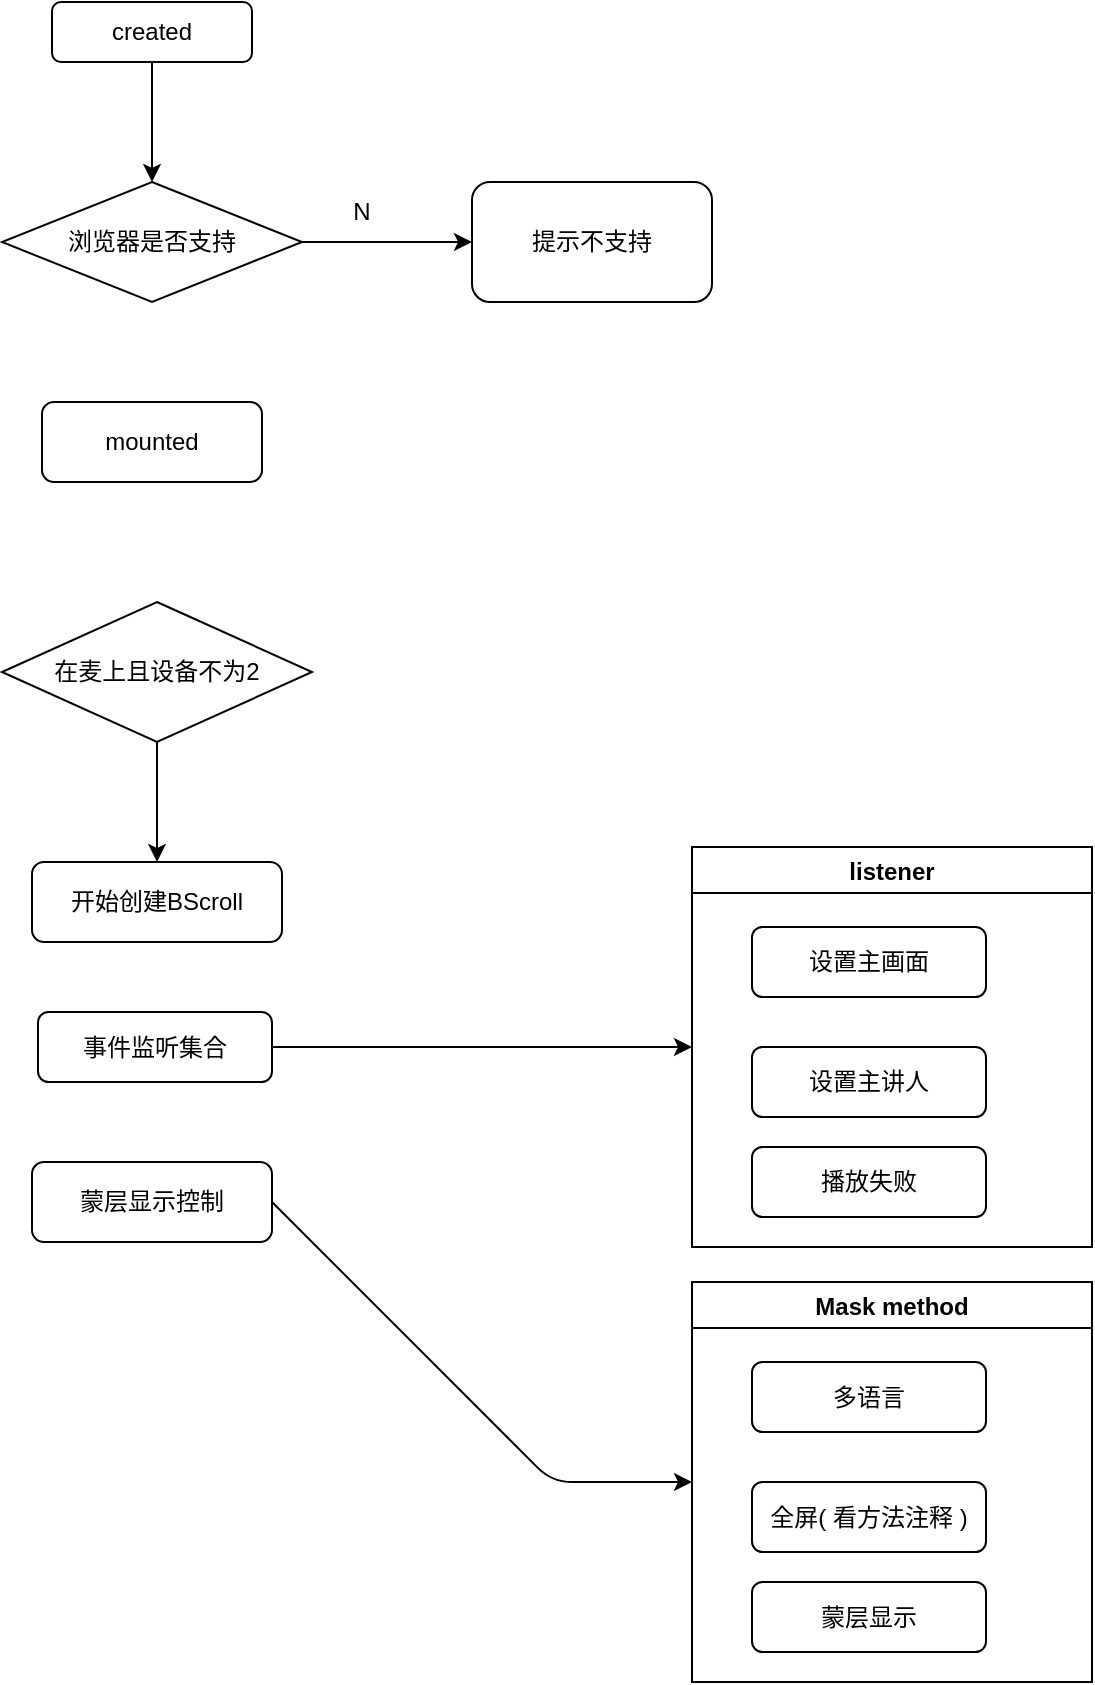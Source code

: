 <mxfile>
    <diagram id="dZdus0wwcB2jqltUgbem" name="第 1 页">
        <mxGraphModel dx="1192" dy="830" grid="1" gridSize="10" guides="1" tooltips="1" connect="1" arrows="1" fold="1" page="1" pageScale="1" pageWidth="827" pageHeight="1169" math="0" shadow="0">
            <root>
                <mxCell id="0"/>
                <mxCell id="1" parent="0"/>
                <mxCell id="8" style="edgeStyle=none;html=1;exitX=0.5;exitY=1;exitDx=0;exitDy=0;entryX=0.5;entryY=0;entryDx=0;entryDy=0;" edge="1" parent="1" source="2" target="3">
                    <mxGeometry relative="1" as="geometry"/>
                </mxCell>
                <mxCell id="2" value="created" style="rounded=1;whiteSpace=wrap;html=1;" vertex="1" parent="1">
                    <mxGeometry x="170" y="20" width="100" height="30" as="geometry"/>
                </mxCell>
                <mxCell id="7" style="edgeStyle=none;html=1;exitX=1;exitY=0.5;exitDx=0;exitDy=0;entryX=0;entryY=0.5;entryDx=0;entryDy=0;" edge="1" parent="1" source="3" target="5">
                    <mxGeometry relative="1" as="geometry"/>
                </mxCell>
                <mxCell id="3" value="浏览器是否支持" style="rhombus;whiteSpace=wrap;html=1;" vertex="1" parent="1">
                    <mxGeometry x="145" y="110" width="150" height="60" as="geometry"/>
                </mxCell>
                <mxCell id="4" value="N" style="text;html=1;strokeColor=none;fillColor=none;align=center;verticalAlign=middle;whiteSpace=wrap;rounded=0;" vertex="1" parent="1">
                    <mxGeometry x="295" y="110" width="60" height="30" as="geometry"/>
                </mxCell>
                <mxCell id="5" value="提示不支持" style="rounded=1;whiteSpace=wrap;html=1;" vertex="1" parent="1">
                    <mxGeometry x="380" y="110" width="120" height="60" as="geometry"/>
                </mxCell>
                <mxCell id="9" value="mounted" style="rounded=1;whiteSpace=wrap;html=1;" vertex="1" parent="1">
                    <mxGeometry x="165" y="220" width="110" height="40" as="geometry"/>
                </mxCell>
                <mxCell id="12" style="edgeStyle=none;html=1;exitX=0.5;exitY=1;exitDx=0;exitDy=0;entryX=0.5;entryY=0;entryDx=0;entryDy=0;" edge="1" parent="1" source="10" target="11">
                    <mxGeometry relative="1" as="geometry"/>
                </mxCell>
                <mxCell id="10" value="在麦上且设备不为2" style="rhombus;whiteSpace=wrap;html=1;" vertex="1" parent="1">
                    <mxGeometry x="145" y="320" width="155" height="70" as="geometry"/>
                </mxCell>
                <mxCell id="11" value="开始创建BScroll" style="rounded=1;whiteSpace=wrap;html=1;" vertex="1" parent="1">
                    <mxGeometry x="160" y="450" width="125" height="40" as="geometry"/>
                </mxCell>
                <mxCell id="19" style="edgeStyle=none;html=1;exitX=1;exitY=0.5;exitDx=0;exitDy=0;entryX=0;entryY=0.5;entryDx=0;entryDy=0;" edge="1" parent="1" source="13" target="15">
                    <mxGeometry relative="1" as="geometry"/>
                </mxCell>
                <mxCell id="13" value="事件监听集合" style="rounded=1;whiteSpace=wrap;html=1;" vertex="1" parent="1">
                    <mxGeometry x="163" y="525" width="117" height="35" as="geometry"/>
                </mxCell>
                <mxCell id="15" value="listener" style="swimlane;" vertex="1" parent="1">
                    <mxGeometry x="490" y="442.5" width="200" height="200" as="geometry"/>
                </mxCell>
                <mxCell id="16" value="设置主画面" style="rounded=1;whiteSpace=wrap;html=1;" vertex="1" parent="15">
                    <mxGeometry x="30" y="40" width="117" height="35" as="geometry"/>
                </mxCell>
                <mxCell id="17" value="设置主讲人" style="rounded=1;whiteSpace=wrap;html=1;" vertex="1" parent="15">
                    <mxGeometry x="30" y="100" width="117" height="35" as="geometry"/>
                </mxCell>
                <mxCell id="18" value="播放失败" style="rounded=1;whiteSpace=wrap;html=1;" vertex="1" parent="15">
                    <mxGeometry x="30" y="150" width="117" height="35" as="geometry"/>
                </mxCell>
                <mxCell id="20" value="Mask method" style="swimlane;" vertex="1" parent="1">
                    <mxGeometry x="490" y="660" width="200" height="200" as="geometry"/>
                </mxCell>
                <mxCell id="21" value="多语言" style="rounded=1;whiteSpace=wrap;html=1;" vertex="1" parent="20">
                    <mxGeometry x="30" y="40" width="117" height="35" as="geometry"/>
                </mxCell>
                <mxCell id="22" value="全屏( 看方法注释 )" style="rounded=1;whiteSpace=wrap;html=1;" vertex="1" parent="20">
                    <mxGeometry x="30" y="100" width="117" height="35" as="geometry"/>
                </mxCell>
                <mxCell id="23" value="蒙层显示" style="rounded=1;whiteSpace=wrap;html=1;" vertex="1" parent="20">
                    <mxGeometry x="30" y="150" width="117" height="35" as="geometry"/>
                </mxCell>
                <mxCell id="25" style="edgeStyle=none;html=1;exitX=1;exitY=0.5;exitDx=0;exitDy=0;entryX=0;entryY=0.5;entryDx=0;entryDy=0;" edge="1" parent="1" source="24" target="20">
                    <mxGeometry relative="1" as="geometry">
                        <Array as="points">
                            <mxPoint x="420" y="760"/>
                        </Array>
                    </mxGeometry>
                </mxCell>
                <mxCell id="24" value="&lt;span&gt;蒙层显示控制&lt;/span&gt;" style="rounded=1;whiteSpace=wrap;html=1;" vertex="1" parent="1">
                    <mxGeometry x="160" y="600" width="120" height="40" as="geometry"/>
                </mxCell>
            </root>
        </mxGraphModel>
    </diagram>
</mxfile>